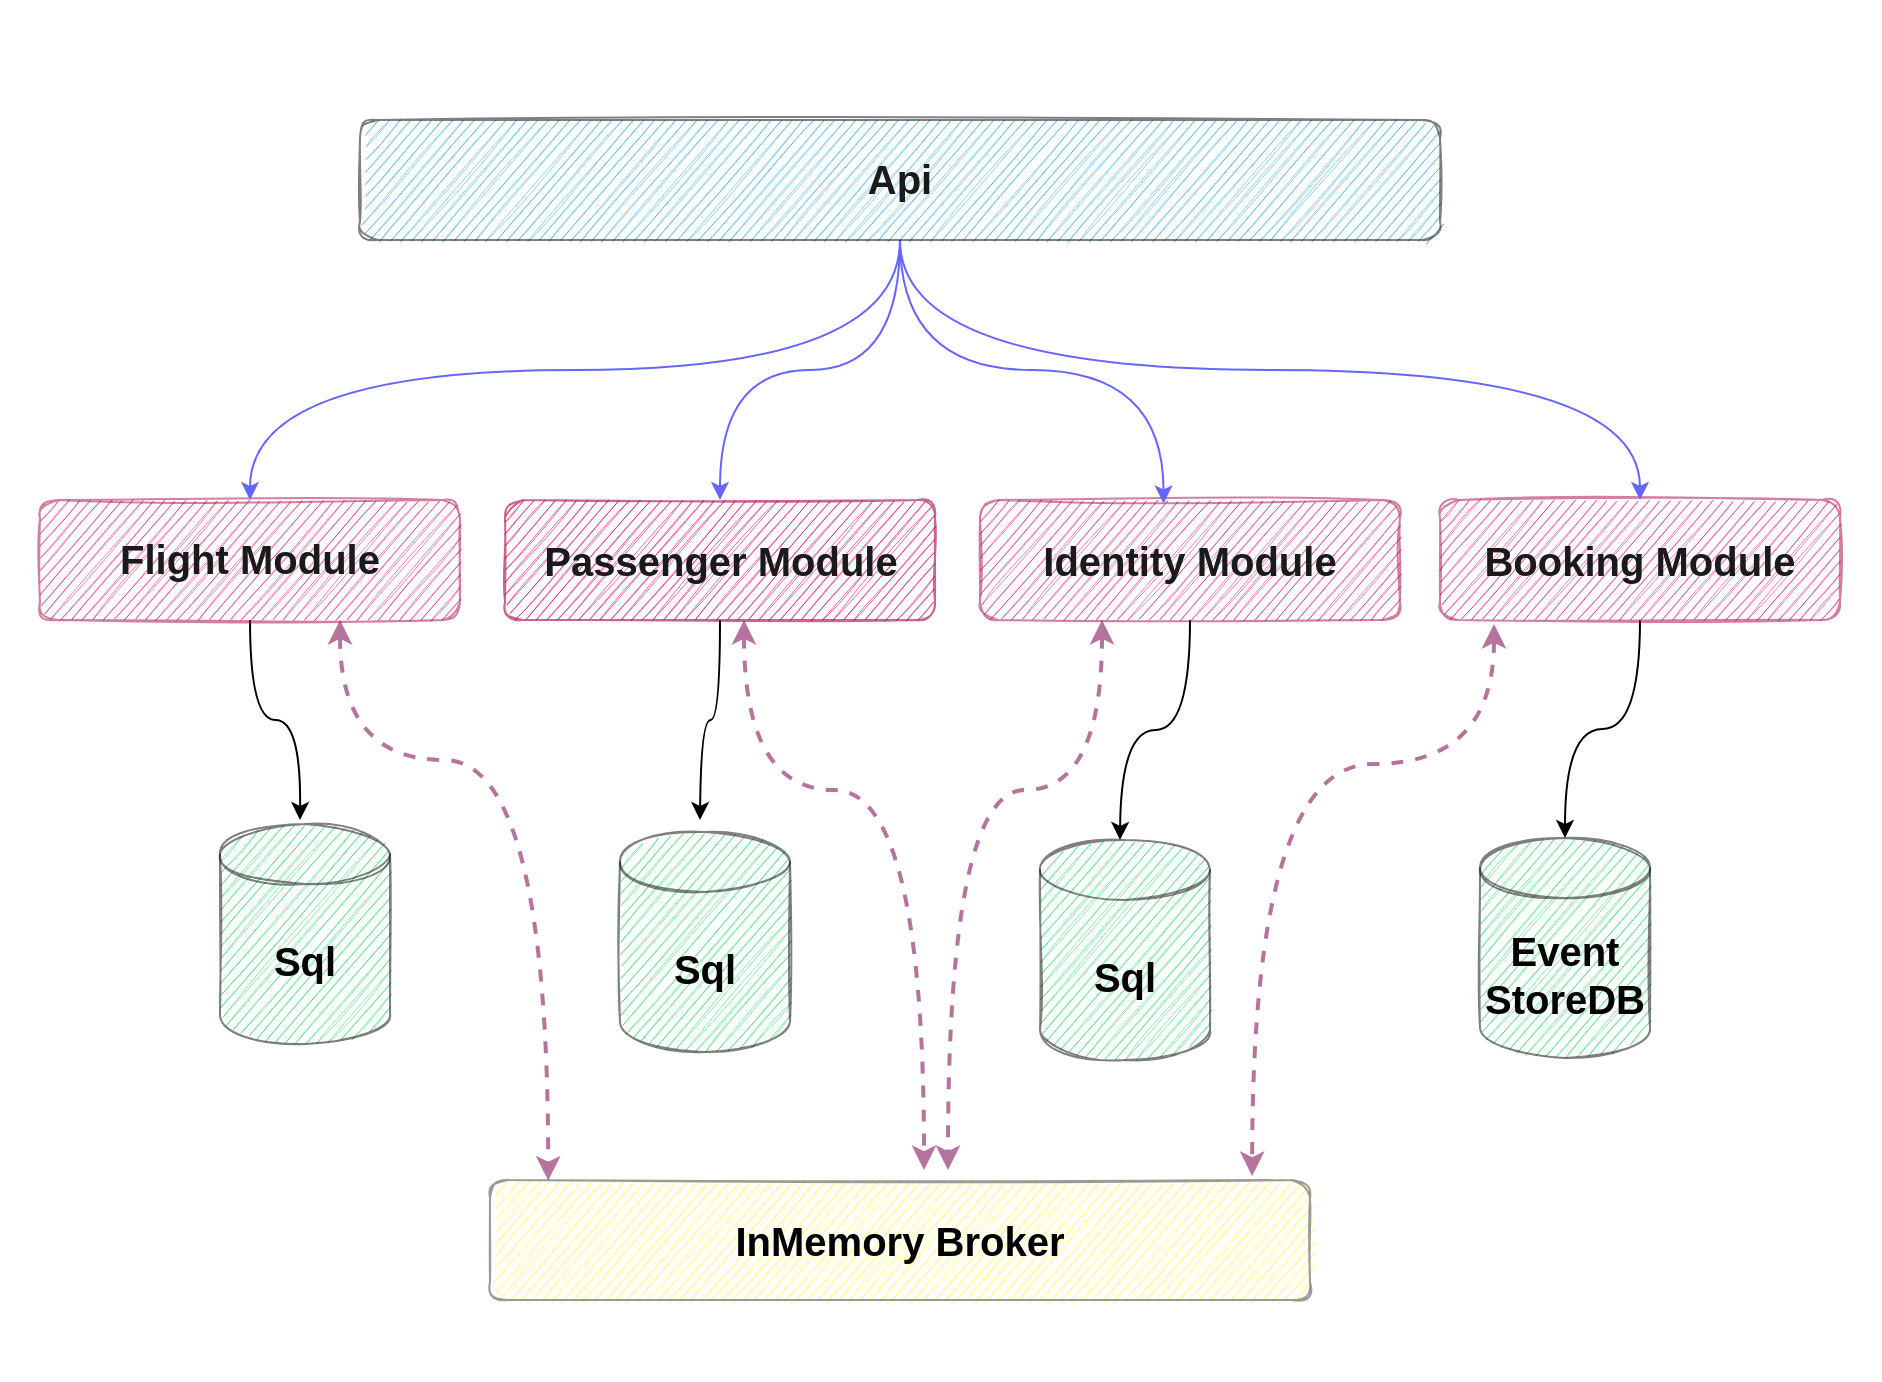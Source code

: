 <mxfile version="19.0.2" type="device"><diagram id="clC8QdsPTIHRsGUD1VUs" name="Page-1"><mxGraphModel dx="2881" dy="1224" grid="1" gridSize="10" guides="1" tooltips="1" connect="1" arrows="1" fold="1" page="1" pageScale="1" pageWidth="850" pageHeight="1100" math="0" shadow="0"><root><mxCell id="0"/><mxCell id="1" parent="0"/><mxCell id="M_qrSPq5CSGo5l-JPhvI-51" value="" style="rounded=0;whiteSpace=wrap;html=1;shadow=0;glass=0;labelBackgroundColor=none;sketch=1;fillStyle=auto;fontSize=20;opacity=50;strokeColor=none;" parent="1" vertex="1"><mxGeometry x="-30" y="20" width="940" height="690" as="geometry"/></mxCell><mxCell id="M_qrSPq5CSGo5l-JPhvI-26" style="edgeStyle=orthogonalEdgeStyle;curved=1;rounded=0;orthogonalLoop=1;jettySize=auto;html=1;entryX=0.5;entryY=0;entryDx=0;entryDy=0;entryPerimeter=0;fontSize=20;fontColor=#1A1A1A;" parent="1" source="M_qrSPq5CSGo5l-JPhvI-2" edge="1"><mxGeometry relative="1" as="geometry"><mxPoint x="120" y="430" as="targetPoint"/></mxGeometry></mxCell><mxCell id="M_qrSPq5CSGo5l-JPhvI-43" style="edgeStyle=orthogonalEdgeStyle;orthogonalLoop=1;jettySize=auto;html=1;entryX=0.071;entryY=0.005;entryDx=0;entryDy=0;entryPerimeter=0;fontSize=20;fontColor=#1A1A1A;startArrow=classic;startFill=1;dashed=1;curved=1;strokeColor=#B5739D;strokeWidth=2;" parent="1" source="M_qrSPq5CSGo5l-JPhvI-2" target="M_qrSPq5CSGo5l-JPhvI-31" edge="1"><mxGeometry relative="1" as="geometry"><Array as="points"><mxPoint x="140" y="400"/><mxPoint x="244" y="400"/></Array></mxGeometry></mxCell><mxCell id="M_qrSPq5CSGo5l-JPhvI-2" value="&lt;font color=&quot;#1a1a1a&quot; style=&quot;font-size: 20px;&quot;&gt;&lt;b style=&quot;&quot;&gt;Flight Module&lt;/b&gt;&lt;/font&gt;" style="rounded=1;whiteSpace=wrap;html=1;fontSize=17;fillColor=#d80073;fontColor=#ffffff;strokeColor=#A50040;sketch=1;opacity=50;" parent="1" vertex="1"><mxGeometry x="-10" y="270" width="210" height="60" as="geometry"/></mxCell><mxCell id="M_qrSPq5CSGo5l-JPhvI-28" style="edgeStyle=orthogonalEdgeStyle;curved=1;rounded=0;orthogonalLoop=1;jettySize=auto;html=1;entryX=0.5;entryY=0;entryDx=0;entryDy=0;entryPerimeter=0;fontSize=20;fontColor=#1A1A1A;" parent="1" source="M_qrSPq5CSGo5l-JPhvI-3" edge="1"><mxGeometry relative="1" as="geometry"><mxPoint x="530" y="440" as="targetPoint"/></mxGeometry></mxCell><mxCell id="M_qrSPq5CSGo5l-JPhvI-44" style="edgeStyle=orthogonalEdgeStyle;curved=1;rounded=0;orthogonalLoop=1;jettySize=auto;html=1;fontSize=20;fontColor=#1A1A1A;startArrow=classic;startFill=1;dashed=1;strokeWidth=2;strokeColor=#B5739D;" parent="1" edge="1"><mxGeometry relative="1" as="geometry"><mxPoint x="444" y="605" as="targetPoint"/><mxPoint x="521" y="330" as="sourcePoint"/><Array as="points"><mxPoint x="521" y="415"/><mxPoint x="444" y="415"/></Array></mxGeometry></mxCell><mxCell id="M_qrSPq5CSGo5l-JPhvI-3" value="Identity Module" style="rounded=1;whiteSpace=wrap;html=1;fontSize=20;fillColor=#d80073;fontColor=#1A1A1A;strokeColor=#A50040;sketch=1;opacity=50;fontStyle=1" parent="1" vertex="1"><mxGeometry x="460" y="270" width="210" height="60" as="geometry"/></mxCell><mxCell id="M_qrSPq5CSGo5l-JPhvI-27" style="edgeStyle=orthogonalEdgeStyle;curved=1;rounded=0;orthogonalLoop=1;jettySize=auto;html=1;fontSize=20;fontColor=#1A1A1A;" parent="1" source="M_qrSPq5CSGo5l-JPhvI-4" edge="1"><mxGeometry relative="1" as="geometry"><mxPoint x="320" y="430" as="targetPoint"/></mxGeometry></mxCell><mxCell id="M_qrSPq5CSGo5l-JPhvI-41" style="edgeStyle=orthogonalEdgeStyle;curved=1;rounded=0;orthogonalLoop=1;jettySize=auto;html=1;fontSize=20;fontColor=#1A1A1A;startArrow=classic;startFill=1;dashed=1;strokeColor=#B5739D;strokeWidth=2;" parent="1" edge="1"><mxGeometry relative="1" as="geometry"><mxPoint x="342" y="330" as="sourcePoint"/><mxPoint x="432" y="605" as="targetPoint"/><Array as="points"><mxPoint x="342" y="415"/><mxPoint x="432" y="415"/><mxPoint x="432" y="605"/></Array></mxGeometry></mxCell><mxCell id="M_qrSPq5CSGo5l-JPhvI-4" value="Passenger Module" style="rounded=1;whiteSpace=wrap;html=1;fontSize=20;fillColor=#d80073;fontColor=#1A1A1A;strokeColor=#A50040;sketch=1;fontStyle=1;opacity=60;" parent="1" vertex="1"><mxGeometry x="222.5" y="270" width="215" height="60" as="geometry"/></mxCell><mxCell id="M_qrSPq5CSGo5l-JPhvI-29" style="edgeStyle=orthogonalEdgeStyle;curved=1;rounded=0;orthogonalLoop=1;jettySize=auto;html=1;entryX=0.5;entryY=0;entryDx=0;entryDy=0;entryPerimeter=0;fontSize=20;fontColor=#1A1A1A;" parent="1" source="M_qrSPq5CSGo5l-JPhvI-5" target="M_qrSPq5CSGo5l-JPhvI-10" edge="1"><mxGeometry relative="1" as="geometry"/></mxCell><mxCell id="M_qrSPq5CSGo5l-JPhvI-47" style="edgeStyle=orthogonalEdgeStyle;curved=1;rounded=0;orthogonalLoop=1;jettySize=auto;html=1;fontSize=20;fontColor=#1A1A1A;entryX=0.949;entryY=-0.067;entryDx=0;entryDy=0;entryPerimeter=0;startArrow=classic;startFill=1;dashed=1;strokeWidth=2;strokeColor=#B5739D;fillColor=#cce5ff;" parent="1" edge="1"><mxGeometry relative="1" as="geometry"><mxPoint x="596.09" y="607.98" as="targetPoint"/><mxPoint x="717" y="332" as="sourcePoint"/><Array as="points"><mxPoint x="717" y="402"/><mxPoint x="596" y="402"/></Array></mxGeometry></mxCell><mxCell id="M_qrSPq5CSGo5l-JPhvI-5" value="Booking Module" style="rounded=1;whiteSpace=wrap;html=1;fontSize=20;fontStyle=1;fillColor=#d80073;fontColor=#1A1A1A;strokeColor=#A50040;sketch=1;opacity=50;" parent="1" vertex="1"><mxGeometry x="690" y="270" width="200" height="60" as="geometry"/></mxCell><mxCell id="M_qrSPq5CSGo5l-JPhvI-18" style="edgeStyle=orthogonalEdgeStyle;rounded=0;orthogonalLoop=1;jettySize=auto;html=1;entryX=0.5;entryY=0;entryDx=0;entryDy=0;fontSize=17;curved=1;strokeColor=#6666FF;" parent="1" source="M_qrSPq5CSGo5l-JPhvI-6" target="M_qrSPq5CSGo5l-JPhvI-2" edge="1"><mxGeometry relative="1" as="geometry"/></mxCell><mxCell id="M_qrSPq5CSGo5l-JPhvI-19" style="edgeStyle=orthogonalEdgeStyle;curved=1;rounded=0;orthogonalLoop=1;jettySize=auto;html=1;entryX=0.5;entryY=0;entryDx=0;entryDy=0;fontSize=17;strokeColor=#6666FF;" parent="1" source="M_qrSPq5CSGo5l-JPhvI-6" target="M_qrSPq5CSGo5l-JPhvI-4" edge="1"><mxGeometry relative="1" as="geometry"/></mxCell><mxCell id="M_qrSPq5CSGo5l-JPhvI-20" style="edgeStyle=orthogonalEdgeStyle;curved=1;rounded=0;orthogonalLoop=1;jettySize=auto;html=1;entryX=0.437;entryY=0.029;entryDx=0;entryDy=0;entryPerimeter=0;fontSize=17;strokeColor=#6666FF;" parent="1" source="M_qrSPq5CSGo5l-JPhvI-6" target="M_qrSPq5CSGo5l-JPhvI-3" edge="1"><mxGeometry relative="1" as="geometry"/></mxCell><mxCell id="M_qrSPq5CSGo5l-JPhvI-21" style="edgeStyle=orthogonalEdgeStyle;curved=1;rounded=0;orthogonalLoop=1;jettySize=auto;html=1;fontSize=17;strokeColor=#6666FF;" parent="1" source="M_qrSPq5CSGo5l-JPhvI-6" target="M_qrSPq5CSGo5l-JPhvI-5" edge="1"><mxGeometry relative="1" as="geometry"/></mxCell><mxCell id="M_qrSPq5CSGo5l-JPhvI-6" value="&lt;font style=&quot;font-size: 20px;&quot; color=&quot;#1a1a1a&quot;&gt;&lt;b&gt;Api&lt;/b&gt;&lt;/font&gt;" style="rounded=1;whiteSpace=wrap;html=1;fontSize=17;fillColor=#1ba1e2;strokeColor=default;sketch=1;shadow=0;glass=0;fontColor=#ffffff;fillStyle=auto;opacity=50;" parent="1" vertex="1"><mxGeometry x="150" y="80" width="540" height="60" as="geometry"/></mxCell><mxCell id="M_qrSPq5CSGo5l-JPhvI-10" value="Event&lt;br&gt;StoreDB" style="shape=cylinder3;whiteSpace=wrap;html=1;boundedLbl=1;backgroundOutline=1;size=15;fontSize=20;fontStyle=1;fillColor=#12D356;sketch=1;opacity=50;" parent="1" vertex="1"><mxGeometry x="710" y="439" width="85" height="110" as="geometry"/></mxCell><mxCell id="M_qrSPq5CSGo5l-JPhvI-31" value="&lt;b&gt;InMemory Broker&lt;/b&gt;" style="rounded=1;whiteSpace=wrap;html=1;shadow=0;glass=0;labelBackgroundColor=none;sketch=1;fillStyle=auto;fontSize=20;strokeColor=#36393d;fillColor=#FFFF26;opacity=50;" parent="1" vertex="1"><mxGeometry x="215" y="610" width="410" height="60" as="geometry"/></mxCell><mxCell id="VleB9WjGvITjMjyuVTm4-1" value="Sql" style="shape=cylinder3;whiteSpace=wrap;html=1;boundedLbl=1;backgroundOutline=1;size=15;fontSize=20;fontStyle=1;fillColor=#12D356;sketch=1;opacity=50;" vertex="1" parent="1"><mxGeometry x="80" y="432" width="85" height="110" as="geometry"/></mxCell><mxCell id="VleB9WjGvITjMjyuVTm4-2" value="Sql" style="shape=cylinder3;whiteSpace=wrap;html=1;boundedLbl=1;backgroundOutline=1;size=15;fontSize=20;fontStyle=1;fillColor=#12D356;sketch=1;opacity=50;" vertex="1" parent="1"><mxGeometry x="280" y="436" width="85" height="110" as="geometry"/></mxCell><mxCell id="VleB9WjGvITjMjyuVTm4-3" value="Sql" style="shape=cylinder3;whiteSpace=wrap;html=1;boundedLbl=1;backgroundOutline=1;size=15;fontSize=20;fontStyle=1;fillColor=#12D356;sketch=1;opacity=50;" vertex="1" parent="1"><mxGeometry x="490" y="440" width="85" height="110" as="geometry"/></mxCell></root></mxGraphModel></diagram></mxfile>
